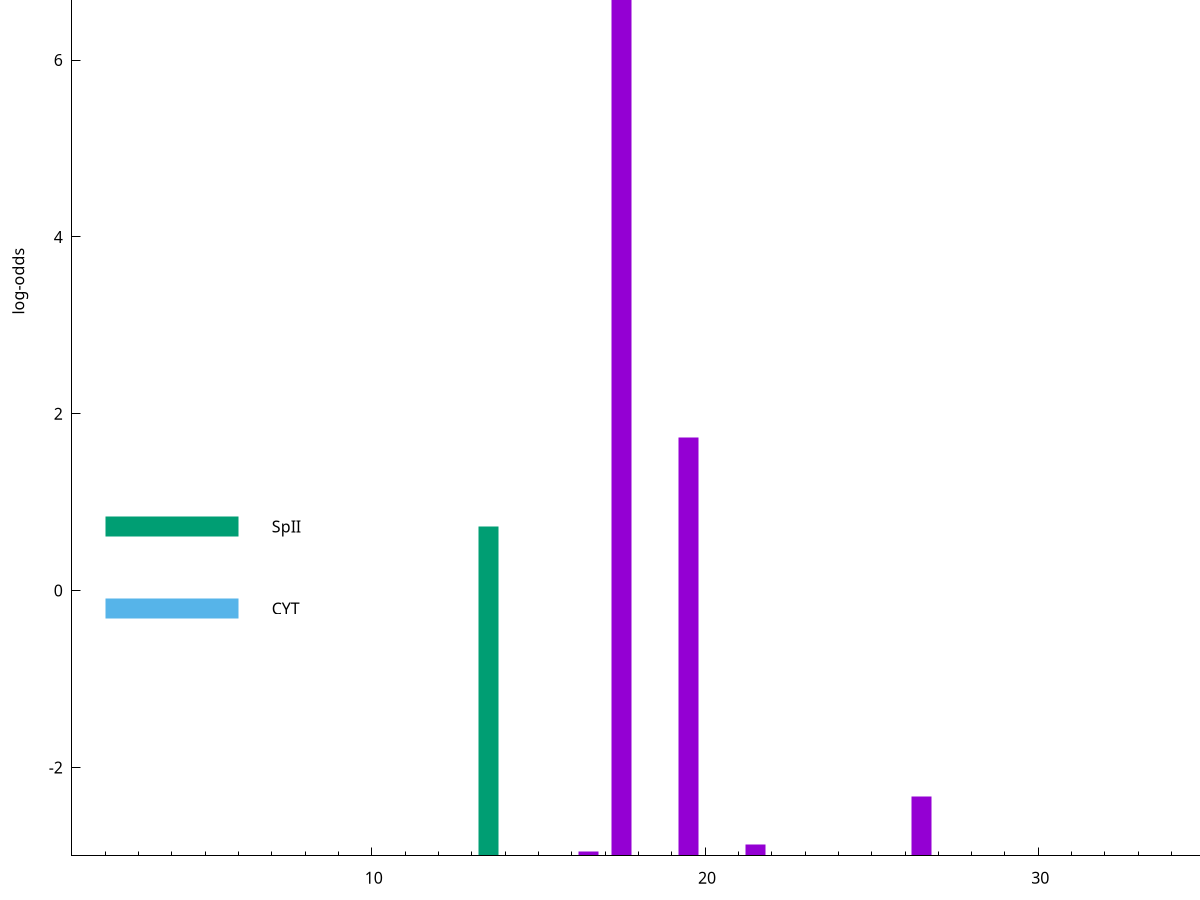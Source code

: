 set title "LipoP predictions for SRR4017833.gff"
set size 2., 1.4
set xrange [1:70] 
set mxtics 10
set yrange [-3:10]
set y2range [0:13]
set ylabel "log-odds"
set term postscript eps color solid "Helvetica" 30
set output "SRR4017833.gff92.eps"
set arrow from 2,7.40005 to 6,7.40005 nohead lt 1 lw 20
set label "SpI" at 7,7.40005
set arrow from 2,0.724501 to 6,0.724501 nohead lt 2 lw 20
set label "SpII" at 7,0.724501
set arrow from 2,-0.200913 to 6,-0.200913 nohead lt 3 lw 20
set label "CYT" at 7,-0.200913
set arrow from 2,7.40005 to 6,7.40005 nohead lt 1 lw 20
set label "SpI" at 7,7.40005
# NOTE: The scores below are the log-odds scores with the threshold
# NOTE: subtracted (a hack to make gnuplot make the histogram all
# NOTE: look nice).
plot "-" axes x1y2 title "" with impulses lt 2 lw 20, "-" axes x1y2 title "" with impulses lt 1 lw 20
13.500000 3.724501
e
17.500000 10.366940
19.500000 4.725890
26.500000 0.677190
21.500000 0.131460
16.500000 0.055320
e
exit
